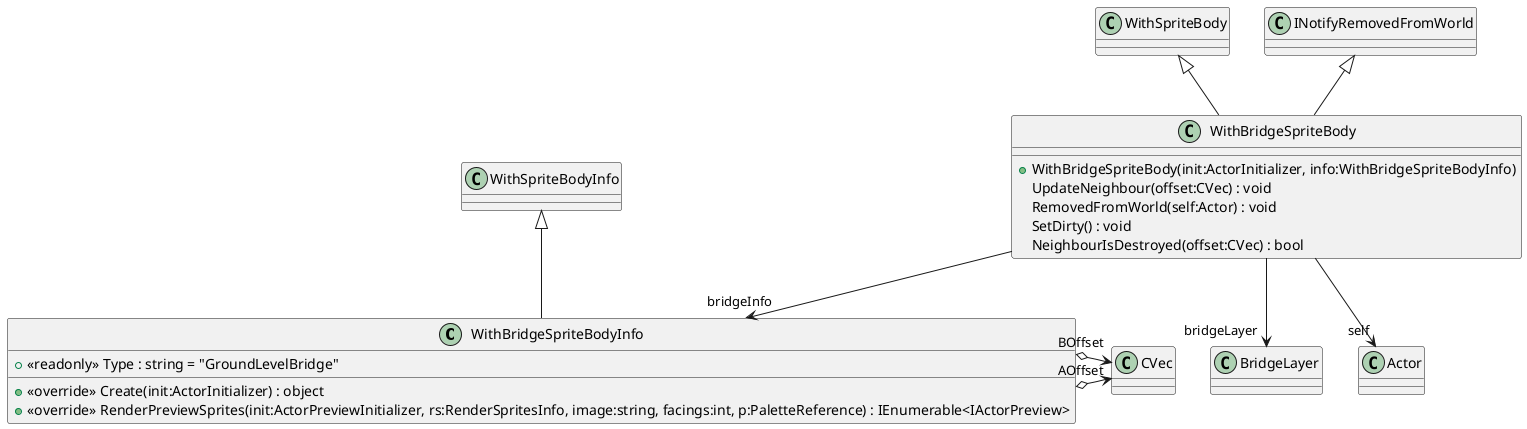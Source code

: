 @startuml
class WithBridgeSpriteBodyInfo {
    + <<readonly>> Type : string = "GroundLevelBridge"
    + <<override>> Create(init:ActorInitializer) : object
    + <<override>> RenderPreviewSprites(init:ActorPreviewInitializer, rs:RenderSpritesInfo, image:string, facings:int, p:PaletteReference) : IEnumerable<IActorPreview>
}
class WithBridgeSpriteBody {
    + WithBridgeSpriteBody(init:ActorInitializer, info:WithBridgeSpriteBodyInfo)
    UpdateNeighbour(offset:CVec) : void
    RemovedFromWorld(self:Actor) : void
    SetDirty() : void
    NeighbourIsDestroyed(offset:CVec) : bool
}
WithSpriteBodyInfo <|-- WithBridgeSpriteBodyInfo
WithBridgeSpriteBodyInfo o-> "AOffset" CVec
WithBridgeSpriteBodyInfo o-> "BOffset" CVec
WithSpriteBody <|-- WithBridgeSpriteBody
INotifyRemovedFromWorld <|-- WithBridgeSpriteBody
WithBridgeSpriteBody --> "bridgeInfo" WithBridgeSpriteBodyInfo
WithBridgeSpriteBody --> "bridgeLayer" BridgeLayer
WithBridgeSpriteBody --> "self" Actor
@enduml
